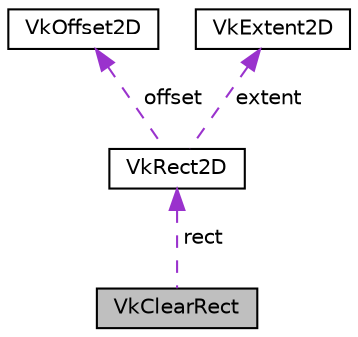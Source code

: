 digraph "VkClearRect"
{
 // LATEX_PDF_SIZE
  edge [fontname="Helvetica",fontsize="10",labelfontname="Helvetica",labelfontsize="10"];
  node [fontname="Helvetica",fontsize="10",shape=record];
  Node1 [label="VkClearRect",height=0.2,width=0.4,color="black", fillcolor="grey75", style="filled", fontcolor="black",tooltip=" "];
  Node2 -> Node1 [dir="back",color="darkorchid3",fontsize="10",style="dashed",label=" rect" ,fontname="Helvetica"];
  Node2 [label="VkRect2D",height=0.2,width=0.4,color="black", fillcolor="white", style="filled",URL="$d7/d2d/structVkRect2D.html",tooltip=" "];
  Node3 -> Node2 [dir="back",color="darkorchid3",fontsize="10",style="dashed",label=" offset" ,fontname="Helvetica"];
  Node3 [label="VkOffset2D",height=0.2,width=0.4,color="black", fillcolor="white", style="filled",URL="$d6/d3e/structVkOffset2D.html",tooltip=" "];
  Node4 -> Node2 [dir="back",color="darkorchid3",fontsize="10",style="dashed",label=" extent" ,fontname="Helvetica"];
  Node4 [label="VkExtent2D",height=0.2,width=0.4,color="black", fillcolor="white", style="filled",URL="$d1/d79/structVkExtent2D.html",tooltip=" "];
}
